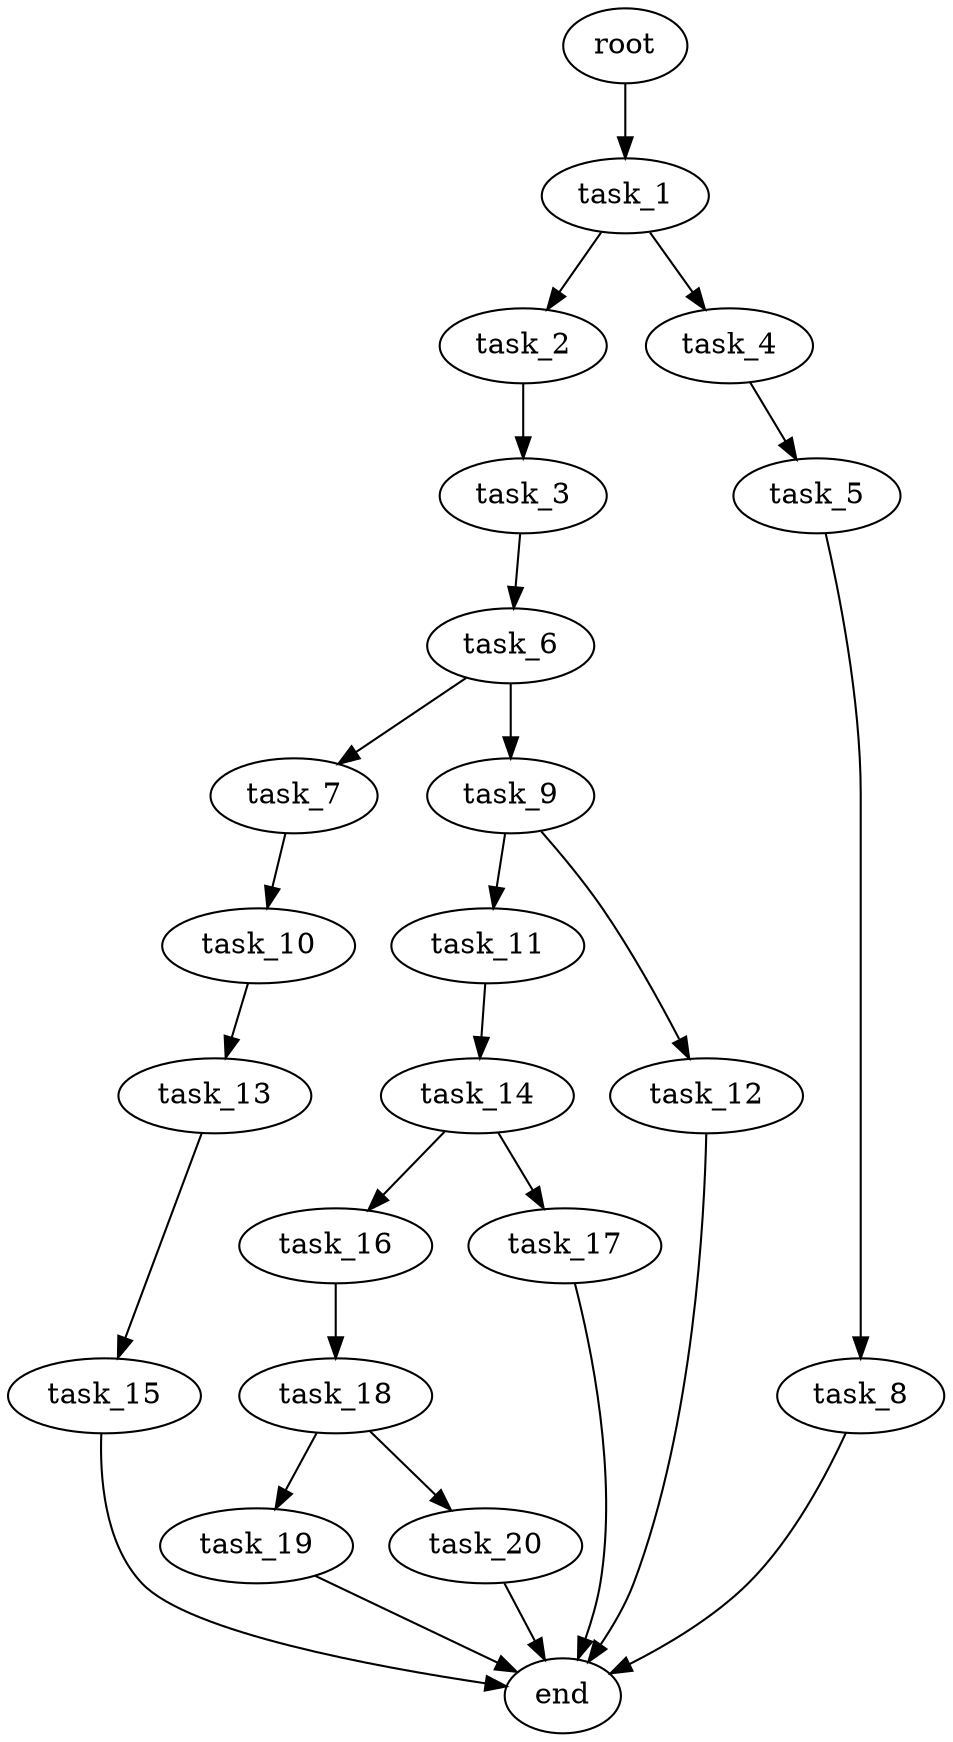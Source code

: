 digraph G {
  root [size="0.000000e+00"];
  task_1 [size="1.026795e+09"];
  task_2 [size="8.459077e+09"];
  task_3 [size="8.511809e+09"];
  task_4 [size="2.851345e+09"];
  task_5 [size="7.631405e+09"];
  task_6 [size="2.728640e+09"];
  task_7 [size="9.053157e+09"];
  task_8 [size="1.474339e+09"];
  task_9 [size="4.375288e+09"];
  task_10 [size="9.464186e+09"];
  task_11 [size="2.221158e+09"];
  task_12 [size="4.511829e+09"];
  task_13 [size="3.496501e+09"];
  task_14 [size="2.676752e+08"];
  task_15 [size="5.335156e+08"];
  task_16 [size="5.020569e+09"];
  task_17 [size="2.358545e+09"];
  task_18 [size="9.945259e+09"];
  task_19 [size="3.749752e+09"];
  task_20 [size="2.828473e+08"];
  end [size="0.000000e+00"];

  root -> task_1 [size="1.000000e-12"];
  task_1 -> task_2 [size="8.459077e+08"];
  task_1 -> task_4 [size="2.851345e+08"];
  task_2 -> task_3 [size="8.511809e+08"];
  task_3 -> task_6 [size="2.728640e+08"];
  task_4 -> task_5 [size="7.631405e+08"];
  task_5 -> task_8 [size="1.474339e+08"];
  task_6 -> task_7 [size="9.053157e+08"];
  task_6 -> task_9 [size="4.375288e+08"];
  task_7 -> task_10 [size="9.464186e+08"];
  task_8 -> end [size="1.000000e-12"];
  task_9 -> task_11 [size="2.221158e+08"];
  task_9 -> task_12 [size="4.511829e+08"];
  task_10 -> task_13 [size="3.496501e+08"];
  task_11 -> task_14 [size="2.676752e+07"];
  task_12 -> end [size="1.000000e-12"];
  task_13 -> task_15 [size="5.335156e+07"];
  task_14 -> task_16 [size="5.020569e+08"];
  task_14 -> task_17 [size="2.358545e+08"];
  task_15 -> end [size="1.000000e-12"];
  task_16 -> task_18 [size="9.945259e+08"];
  task_17 -> end [size="1.000000e-12"];
  task_18 -> task_19 [size="3.749752e+08"];
  task_18 -> task_20 [size="2.828473e+07"];
  task_19 -> end [size="1.000000e-12"];
  task_20 -> end [size="1.000000e-12"];
}
